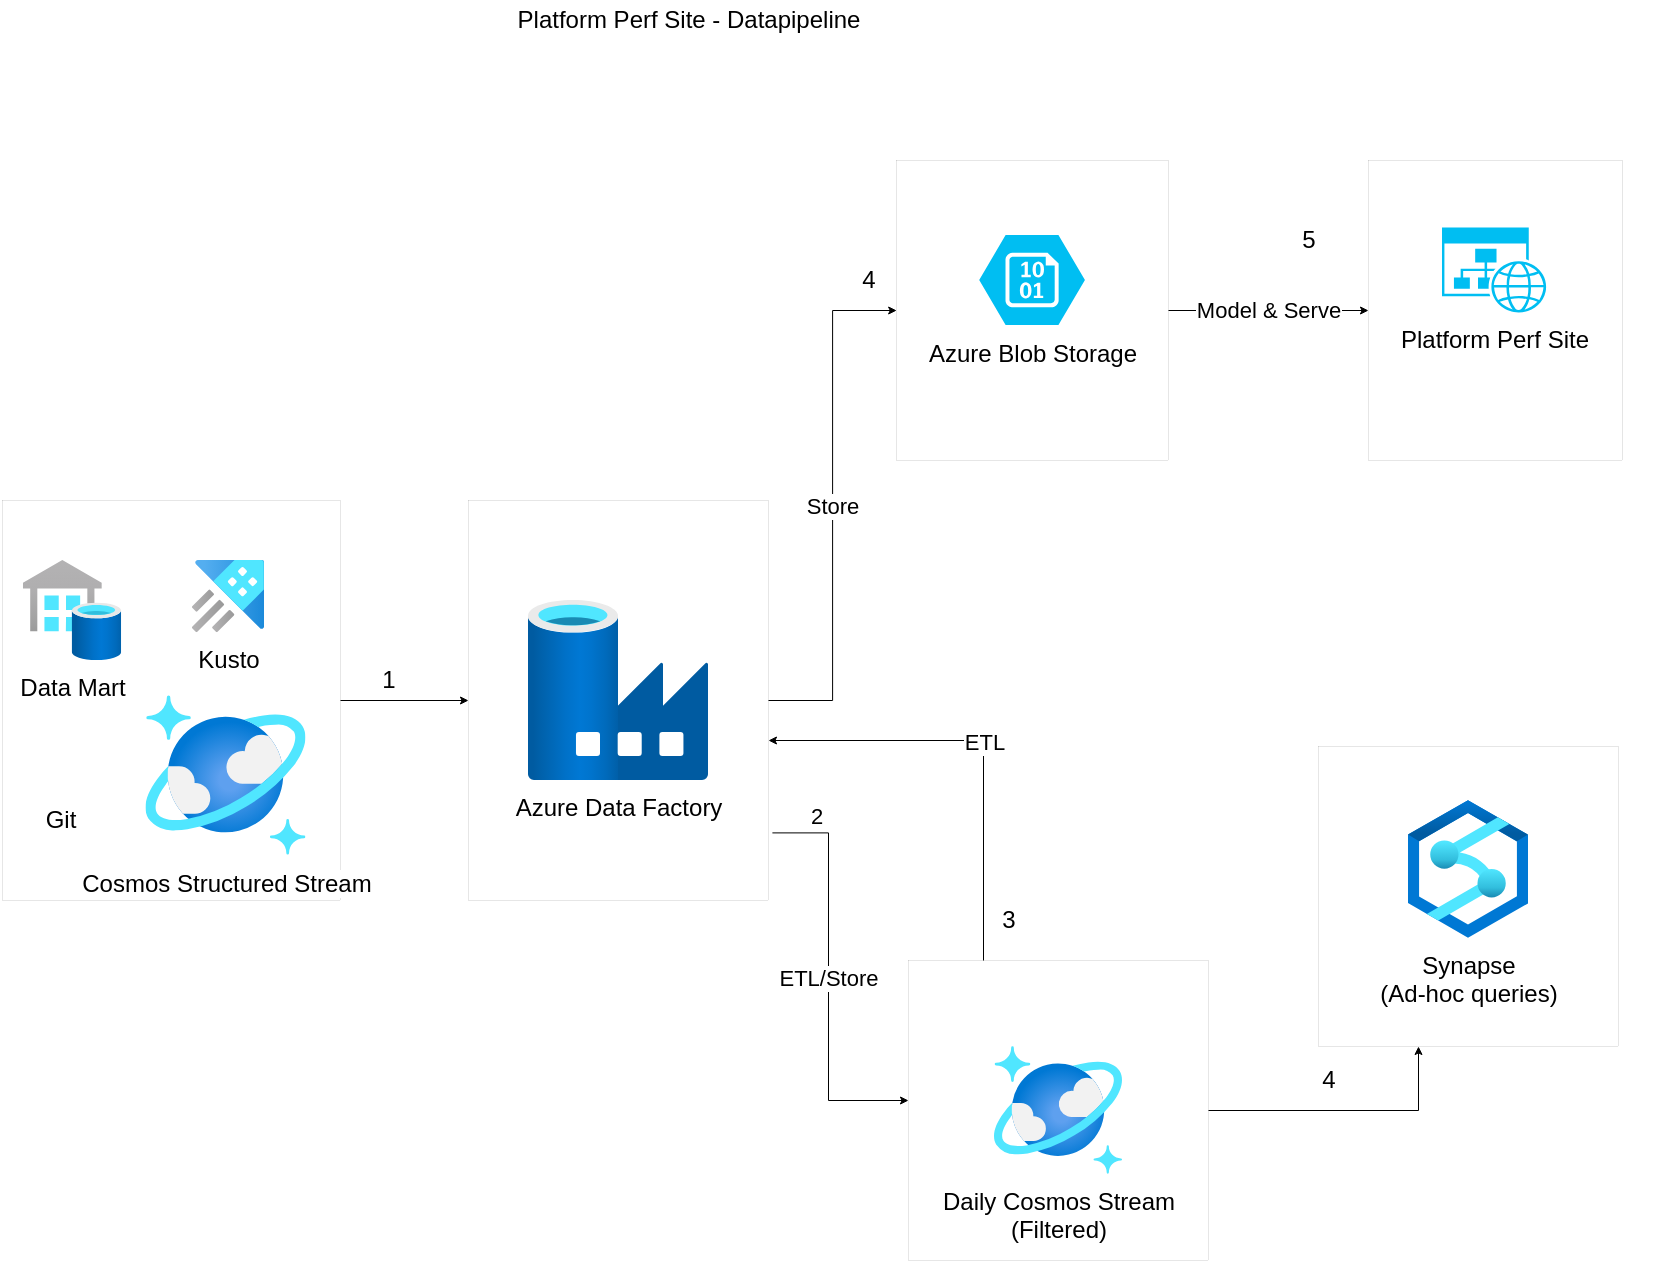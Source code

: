 <mxfile version="15.5.2" type="github">
  <diagram id="HM7j85Rdiz1Y5akISU01" name="Page-1">
    <mxGraphModel dx="1878" dy="716" grid="1" gridSize="10" guides="1" tooltips="1" connect="1" arrows="1" fold="1" page="1" pageScale="1" pageWidth="850" pageHeight="1400" math="0" shadow="0">
      <root>
        <mxCell id="0" />
        <mxCell id="1" parent="0" />
        <mxCell id="0vk6YGWlutFv1mRmRZfW-3" value="" style="rounded=0;whiteSpace=wrap;html=1;strokeWidth=0;" vertex="1" parent="1">
          <mxGeometry x="470" y="550" width="150" height="150" as="geometry" />
        </mxCell>
        <mxCell id="L8C56Jj7wOCbWfdWzDk6-8" value="" style="group" parent="1" vertex="1" connectable="0">
          <mxGeometry x="20" y="100" width="830" height="210" as="geometry" />
        </mxCell>
        <mxCell id="Mi_zSetF6_ZIroNsKMk8-9" value="" style="rounded=0;whiteSpace=wrap;html=1;strokeWidth=0;" parent="L8C56Jj7wOCbWfdWzDk6-8" vertex="1">
          <mxGeometry x="444.08" y="50" width="135.92" height="150" as="geometry" />
        </mxCell>
        <mxCell id="Mi_zSetF6_ZIroNsKMk8-11" value="Azure Blob Storage" style="verticalLabelPosition=bottom;html=1;verticalAlign=top;align=center;strokeColor=none;fillColor=#00BEF2;shape=mxgraph.azure.storage_blob;" parent="L8C56Jj7wOCbWfdWzDk6-8" vertex="1">
          <mxGeometry x="485.603" y="87.5" width="52.866" height="45" as="geometry" />
        </mxCell>
        <mxCell id="Mi_zSetF6_ZIroNsKMk8-23" value="" style="rounded=0;whiteSpace=wrap;html=1;strokeWidth=0;" parent="L8C56Jj7wOCbWfdWzDk6-8" vertex="1">
          <mxGeometry x="680.001" y="50" width="126.879" height="150" as="geometry" />
        </mxCell>
        <mxCell id="Mi_zSetF6_ZIroNsKMk8-24" value="Model &amp;amp; Serve" style="edgeStyle=orthogonalEdgeStyle;rounded=0;orthogonalLoop=1;jettySize=auto;html=1;startSize=2;endSize=3;strokeWidth=0.5;exitX=1;exitY=0.5;exitDx=0;exitDy=0;" parent="L8C56Jj7wOCbWfdWzDk6-8" source="Mi_zSetF6_ZIroNsKMk8-9" target="Mi_zSetF6_ZIroNsKMk8-23" edge="1">
          <mxGeometry relative="1" as="geometry">
            <mxPoint x="644.968" y="20" as="sourcePoint" />
            <Array as="points" />
          </mxGeometry>
        </mxCell>
        <mxCell id="Mi_zSetF6_ZIroNsKMk8-25" value="Platform Perf Site" style="verticalLabelPosition=bottom;html=1;verticalAlign=top;align=center;strokeColor=none;fillColor=#00BEF2;shape=mxgraph.azure.website_generic;pointerEvents=1;" parent="L8C56Jj7wOCbWfdWzDk6-8" vertex="1">
          <mxGeometry x="717.007" y="83.75" width="52.866" height="42.5" as="geometry" />
        </mxCell>
        <mxCell id="L8C56Jj7wOCbWfdWzDk6-12" value="" style="group" parent="L8C56Jj7wOCbWfdWzDk6-8" vertex="1" connectable="0">
          <mxGeometry x="-3.172" y="220" width="169.172" height="200" as="geometry" />
        </mxCell>
        <mxCell id="Mi_zSetF6_ZIroNsKMk8-2" value="" style="rounded=0;whiteSpace=wrap;html=1;strokeWidth=0;" parent="L8C56Jj7wOCbWfdWzDk6-12" vertex="1">
          <mxGeometry width="169.172" height="200" as="geometry" />
        </mxCell>
        <mxCell id="L8C56Jj7wOCbWfdWzDk6-1" value="Cosmos Structured Stream" style="aspect=fixed;html=1;points=[];align=center;image;fontSize=12;image=img/lib/azure2/databases/Azure_Cosmos_DB.svg;" parent="L8C56Jj7wOCbWfdWzDk6-12" vertex="1">
          <mxGeometry x="71.909" y="97.5" width="80" height="80" as="geometry" />
        </mxCell>
        <mxCell id="L8C56Jj7wOCbWfdWzDk6-2" value="Git" style="shape=image;html=1;verticalAlign=top;verticalLabelPosition=bottom;labelBackgroundColor=#ffffff;imageAspect=0;aspect=fixed;image=https://cdn3.iconfinder.com/data/icons/social-media-2169/24/social_media_social_media_logo_git-128.png" parent="L8C56Jj7wOCbWfdWzDk6-12" vertex="1">
          <mxGeometry x="11.366" y="110" width="36" height="36" as="geometry" />
        </mxCell>
        <mxCell id="L8C56Jj7wOCbWfdWzDk6-10" value="Data Mart" style="aspect=fixed;html=1;points=[];align=center;image;fontSize=12;image=img/lib/azure2/databases/SQL_Data_Warehouses.svg;" parent="L8C56Jj7wOCbWfdWzDk6-12" vertex="1">
          <mxGeometry x="10.573" y="30" width="49.23" height="50" as="geometry" />
        </mxCell>
        <mxCell id="L8C56Jj7wOCbWfdWzDk6-11" value="Kusto" style="aspect=fixed;html=1;points=[];align=center;image;fontSize=12;image=img/lib/azure2/databases/Azure_Data_Explorer_Clusters.svg;" parent="L8C56Jj7wOCbWfdWzDk6-12" vertex="1">
          <mxGeometry x="95.117" y="30" width="36.09" height="36.09" as="geometry" />
        </mxCell>
        <mxCell id="Mi_zSetF6_ZIroNsKMk8-6" value="" style="rounded=0;whiteSpace=wrap;html=1;strokeWidth=0;" parent="1" vertex="1">
          <mxGeometry x="250" y="320" width="150" height="200" as="geometry" />
        </mxCell>
        <mxCell id="Mi_zSetF6_ZIroNsKMk8-8" value="Azure Data Factory" style="aspect=fixed;html=1;points=[];align=center;image;fontSize=12;image=img/lib/azure2/databases/Data_Factory.svg;strokeWidth=0;" parent="1" vertex="1">
          <mxGeometry x="280" y="370" width="90" height="90" as="geometry" />
        </mxCell>
        <mxCell id="Mi_zSetF6_ZIroNsKMk8-10" value="Store" style="edgeStyle=orthogonalEdgeStyle;rounded=0;orthogonalLoop=1;jettySize=auto;html=1;exitX=1;exitY=0.5;exitDx=0;exitDy=0;entryX=0;entryY=0.5;entryDx=0;entryDy=0;startSize=2;endSize=3;strokeWidth=0.5;" parent="1" source="Mi_zSetF6_ZIroNsKMk8-6" target="Mi_zSetF6_ZIroNsKMk8-9" edge="1">
          <mxGeometry relative="1" as="geometry" />
        </mxCell>
        <mxCell id="Mi_zSetF6_ZIroNsKMk8-7" value="" style="edgeStyle=orthogonalEdgeStyle;rounded=0;orthogonalLoop=1;jettySize=auto;html=1;entryX=0;entryY=0.5;entryDx=0;entryDy=0;endSize=3;startSize=2;strokeWidth=0.5;exitX=1;exitY=0.5;exitDx=0;exitDy=0;" parent="1" source="Mi_zSetF6_ZIroNsKMk8-2" target="Mi_zSetF6_ZIroNsKMk8-6" edge="1">
          <mxGeometry relative="1" as="geometry">
            <mxPoint as="offset" />
            <Array as="points" />
            <mxPoint x="210" y="200" as="sourcePoint" />
          </mxGeometry>
        </mxCell>
        <mxCell id="0vk6YGWlutFv1mRmRZfW-1" value="Daily Cosmos Stream &lt;br&gt;(Filtered)" style="aspect=fixed;html=1;points=[];align=center;image;fontSize=12;image=img/lib/azure2/databases/Azure_Cosmos_DB.svg;" vertex="1" parent="1">
          <mxGeometry x="513" y="593" width="64" height="64" as="geometry" />
        </mxCell>
        <mxCell id="0vk6YGWlutFv1mRmRZfW-4" value="ETL/Store" style="edgeStyle=orthogonalEdgeStyle;rounded=0;orthogonalLoop=1;jettySize=auto;html=1;exitX=1.013;exitY=0.831;exitDx=0;exitDy=0;startSize=2;endSize=3;strokeWidth=0.5;exitPerimeter=0;" edge="1" parent="1" source="Mi_zSetF6_ZIroNsKMk8-6">
          <mxGeometry relative="1" as="geometry">
            <mxPoint x="410" y="430" as="sourcePoint" />
            <mxPoint x="470" y="620" as="targetPoint" />
            <Array as="points">
              <mxPoint x="430" y="486" />
              <mxPoint x="430" y="620" />
            </Array>
          </mxGeometry>
        </mxCell>
        <mxCell id="0vk6YGWlutFv1mRmRZfW-12" value="2" style="edgeLabel;html=1;align=center;verticalAlign=middle;resizable=0;points=[];" vertex="1" connectable="0" parent="0vk6YGWlutFv1mRmRZfW-4">
          <mxGeometry x="-0.788" y="5" relative="1" as="geometry">
            <mxPoint y="-3" as="offset" />
          </mxGeometry>
        </mxCell>
        <mxCell id="0vk6YGWlutFv1mRmRZfW-5" value="ETL" style="edgeStyle=orthogonalEdgeStyle;rounded=0;orthogonalLoop=1;jettySize=auto;html=1;startSize=2;endSize=3;strokeWidth=0.5;exitX=0.25;exitY=0;exitDx=0;exitDy=0;" edge="1" parent="1" source="0vk6YGWlutFv1mRmRZfW-3">
          <mxGeometry relative="1" as="geometry">
            <mxPoint x="400" y="440" as="targetPoint" />
            <mxPoint x="300" y="320" as="sourcePoint" />
            <Array as="points">
              <mxPoint x="508" y="440" />
              <mxPoint x="400" y="440" />
            </Array>
          </mxGeometry>
        </mxCell>
        <mxCell id="0vk6YGWlutFv1mRmRZfW-7" value="" style="rounded=0;whiteSpace=wrap;html=1;strokeWidth=0;" vertex="1" parent="1">
          <mxGeometry x="675" y="443" width="150" height="150" as="geometry" />
        </mxCell>
        <mxCell id="0vk6YGWlutFv1mRmRZfW-8" value="Synapse &lt;br&gt;(Ad-hoc queries)" style="aspect=fixed;html=1;points=[];align=center;image;fontSize=12;image=img/lib/azure2/analytics/Azure_Synapse_Analytics.svg;" vertex="1" parent="1">
          <mxGeometry x="720" y="470" width="60" height="69" as="geometry" />
        </mxCell>
        <mxCell id="0vk6YGWlutFv1mRmRZfW-9" value="" style="edgeStyle=orthogonalEdgeStyle;rounded=0;orthogonalLoop=1;jettySize=auto;html=1;endSize=3;startSize=2;strokeWidth=0.5;exitX=1;exitY=0.5;exitDx=0;exitDy=0;" edge="1" parent="1" source="0vk6YGWlutFv1mRmRZfW-3" target="0vk6YGWlutFv1mRmRZfW-7">
          <mxGeometry relative="1" as="geometry">
            <mxPoint as="offset" />
            <mxPoint x="260" y="430" as="targetPoint" />
            <Array as="points">
              <mxPoint x="725" y="625" />
            </Array>
            <mxPoint x="207" y="430" as="sourcePoint" />
          </mxGeometry>
        </mxCell>
        <mxCell id="0vk6YGWlutFv1mRmRZfW-11" value="1" style="text;html=1;align=center;verticalAlign=middle;resizable=0;points=[];autosize=1;strokeColor=none;fillColor=none;" vertex="1" parent="1">
          <mxGeometry x="200" y="400" width="20" height="20" as="geometry" />
        </mxCell>
        <mxCell id="0vk6YGWlutFv1mRmRZfW-13" value="3" style="text;html=1;align=center;verticalAlign=middle;resizable=0;points=[];autosize=1;strokeColor=none;fillColor=none;" vertex="1" parent="1">
          <mxGeometry x="510" y="520" width="20" height="20" as="geometry" />
        </mxCell>
        <mxCell id="0vk6YGWlutFv1mRmRZfW-14" value="4" style="text;html=1;align=center;verticalAlign=middle;resizable=0;points=[];autosize=1;strokeColor=none;fillColor=none;" vertex="1" parent="1">
          <mxGeometry x="440" y="200" width="20" height="20" as="geometry" />
        </mxCell>
        <mxCell id="0vk6YGWlutFv1mRmRZfW-15" value="5" style="text;html=1;align=center;verticalAlign=middle;resizable=0;points=[];autosize=1;strokeColor=none;fillColor=none;" vertex="1" parent="1">
          <mxGeometry x="660" y="180" width="20" height="20" as="geometry" />
        </mxCell>
        <mxCell id="0vk6YGWlutFv1mRmRZfW-16" value="4" style="text;html=1;align=center;verticalAlign=middle;resizable=0;points=[];autosize=1;strokeColor=none;fillColor=none;" vertex="1" parent="1">
          <mxGeometry x="670" y="600" width="20" height="20" as="geometry" />
        </mxCell>
        <mxCell id="0vk6YGWlutFv1mRmRZfW-17" value="Platform Perf Site - Datapipeline" style="text;html=1;align=center;verticalAlign=middle;resizable=0;points=[];autosize=1;strokeColor=none;fillColor=none;" vertex="1" parent="1">
          <mxGeometry x="265" y="70" width="190" height="20" as="geometry" />
        </mxCell>
      </root>
    </mxGraphModel>
  </diagram>
</mxfile>

